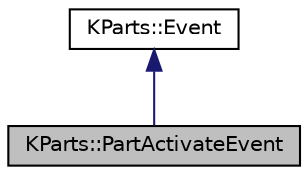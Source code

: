 digraph "KParts::PartActivateEvent"
{
  edge [fontname="Helvetica",fontsize="10",labelfontname="Helvetica",labelfontsize="10"];
  node [fontname="Helvetica",fontsize="10",shape=record];
  Node0 [label="KParts::PartActivateEvent",height=0.2,width=0.4,color="black", fillcolor="grey75", style="filled", fontcolor="black"];
  Node1 -> Node0 [dir="back",color="midnightblue",fontsize="10",style="solid",fontname="Helvetica"];
  Node1 [label="KParts::Event",height=0.2,width=0.4,color="black", fillcolor="white", style="filled",URL="$classKParts_1_1Event.html",tooltip="Base class for all KParts events. "];
}
